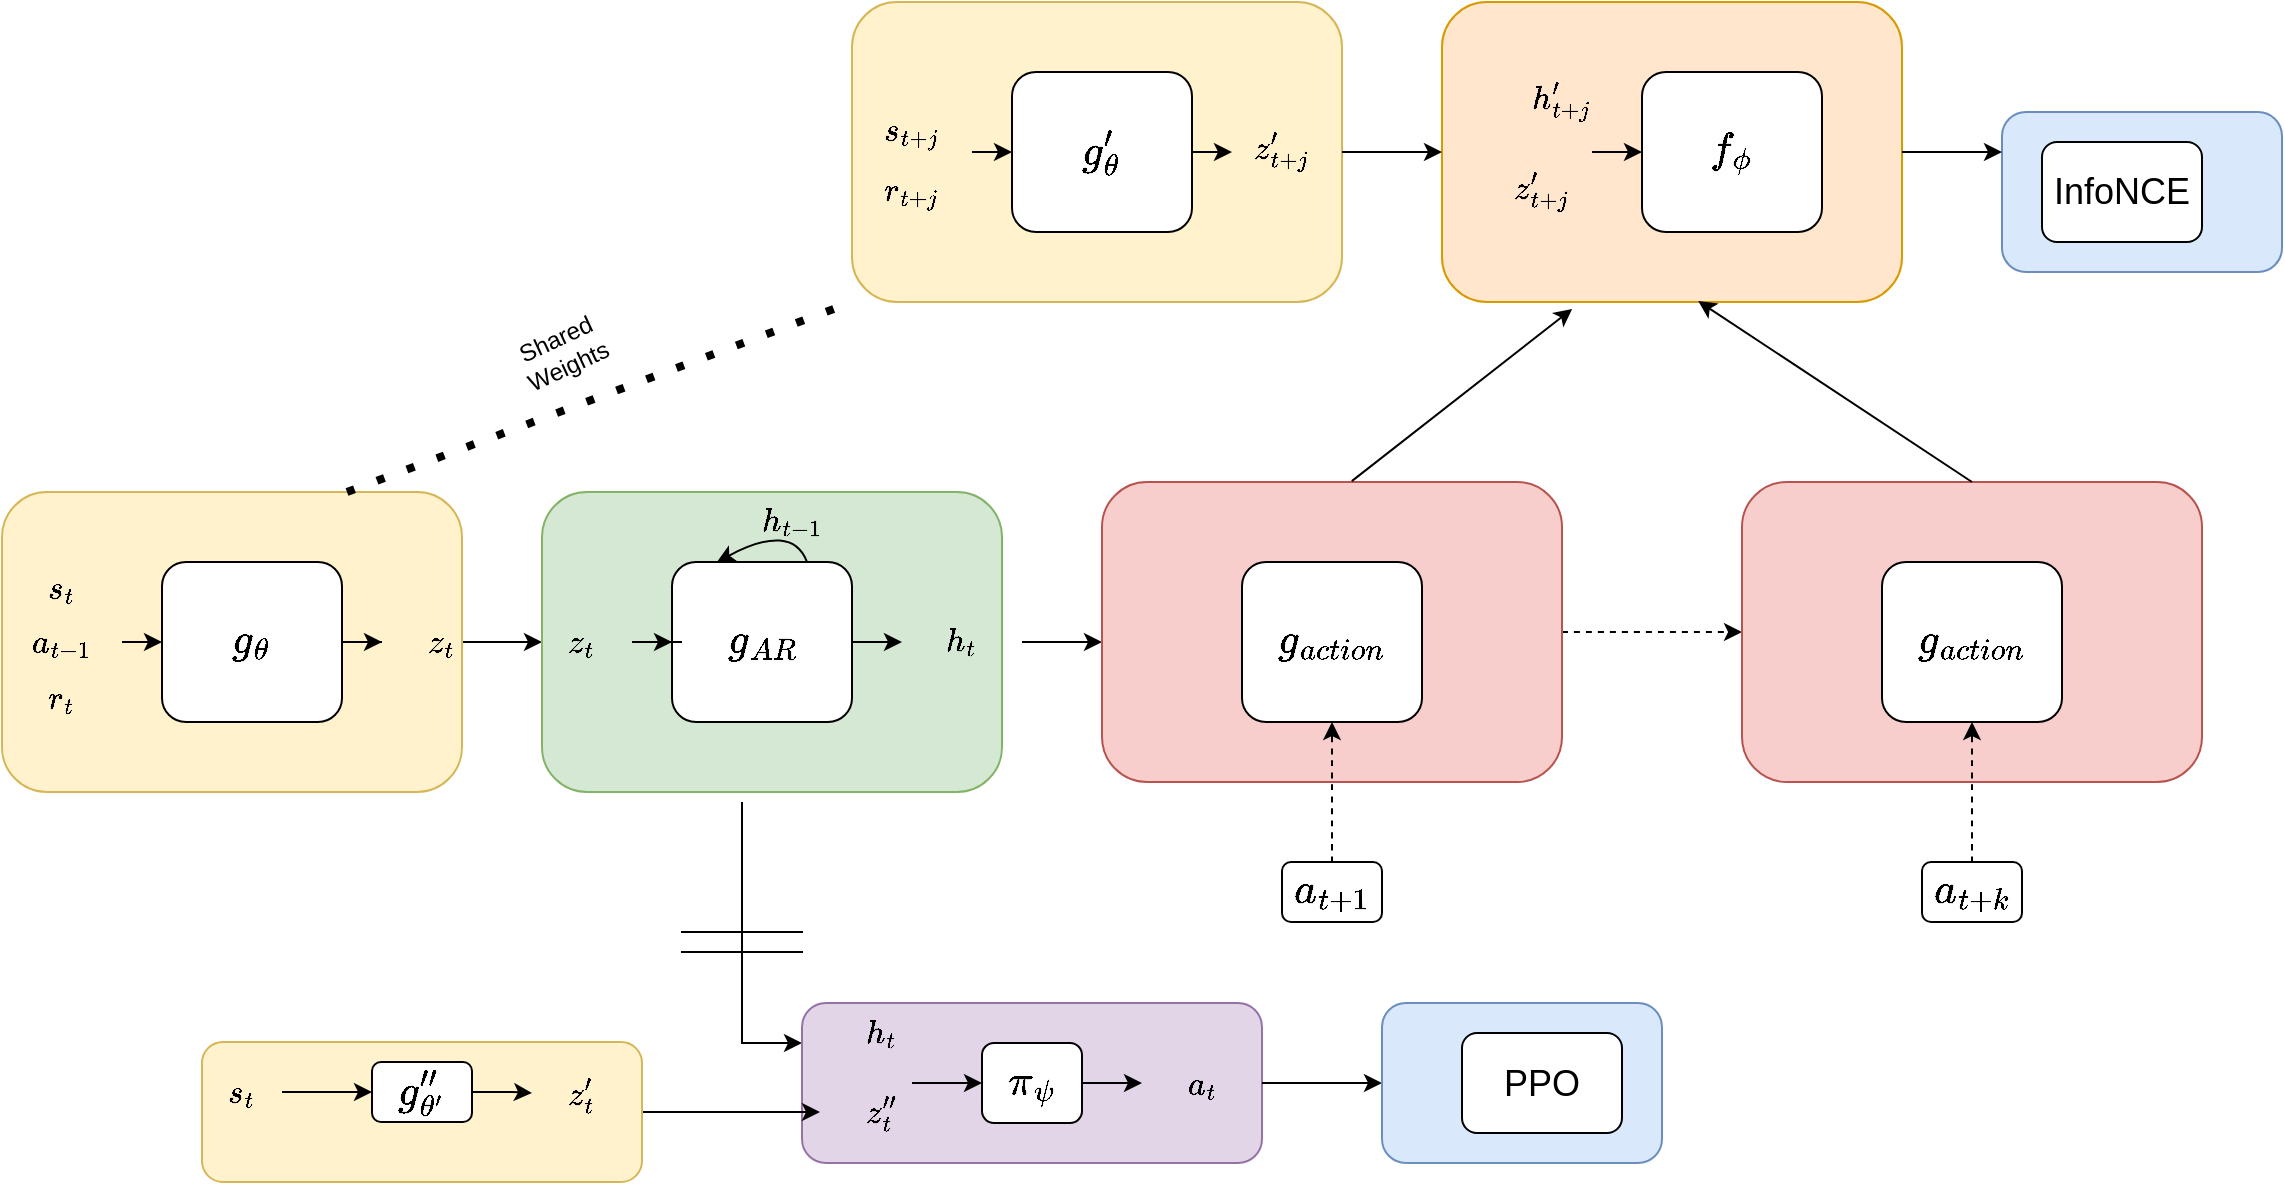 <mxfile version="20.5.2" type="device"><diagram id="CyMAxUkuOXghfvWhRen1" name="Page-1"><mxGraphModel dx="1796" dy="1723" grid="1" gridSize="10" guides="1" tooltips="1" connect="1" arrows="1" fold="1" page="1" pageScale="1" pageWidth="850" pageHeight="1100" math="1" shadow="0"><root><mxCell id="0"/><mxCell id="1" parent="0"/><mxCell id="mpurPStuYALhP6NV44CG-45" value="" style="edgeStyle=orthogonalEdgeStyle;rounded=0;orthogonalLoop=1;jettySize=auto;html=1;fontSize=14;strokeWidth=1;" parent="1" source="mpurPStuYALhP6NV44CG-2" target="mpurPStuYALhP6NV44CG-43" edge="1"><mxGeometry relative="1" as="geometry"/></mxCell><mxCell id="mpurPStuYALhP6NV44CG-2" value="" style="rounded=1;whiteSpace=wrap;html=1;fillColor=#fff2cc;strokeColor=#d6b656;" parent="1" vertex="1"><mxGeometry x="-100" y="215" width="230" height="150" as="geometry"/></mxCell><mxCell id="mpurPStuYALhP6NV44CG-42" value="" style="edgeStyle=orthogonalEdgeStyle;rounded=0;orthogonalLoop=1;jettySize=auto;html=1;fontSize=14;strokeWidth=1;" parent="1" source="mpurPStuYALhP6NV44CG-6" target="mpurPStuYALhP6NV44CG-41" edge="1"><mxGeometry relative="1" as="geometry"/></mxCell><mxCell id="mpurPStuYALhP6NV44CG-6" value="&lt;span style=&quot;font-size: 18px&quot;&gt;$$g_{\theta}$$&lt;/span&gt;" style="rounded=1;whiteSpace=wrap;html=1;fontSize=14;" parent="1" vertex="1"><mxGeometry x="-20" y="250" width="90" height="80" as="geometry"/></mxCell><mxCell id="mpurPStuYALhP6NV44CG-28" value="$$s_t$$" style="text;html=1;strokeColor=none;fillColor=none;align=center;verticalAlign=middle;whiteSpace=wrap;rounded=0;fontSize=14;" parent="1" vertex="1"><mxGeometry x="-100" y="247.5" width="60" height="30" as="geometry"/></mxCell><mxCell id="mpurPStuYALhP6NV44CG-32" value="$$a_{t-1}$$" style="text;html=1;strokeColor=none;fillColor=none;align=center;verticalAlign=middle;whiteSpace=wrap;rounded=0;fontSize=14;" parent="1" vertex="1"><mxGeometry x="-100" y="275" width="60" height="30" as="geometry"/></mxCell><mxCell id="mpurPStuYALhP6NV44CG-34" value="$$r_t$$" style="text;html=1;strokeColor=none;fillColor=none;align=center;verticalAlign=middle;whiteSpace=wrap;rounded=0;fontSize=14;" parent="1" vertex="1"><mxGeometry x="-100" y="302.5" width="60" height="30" as="geometry"/></mxCell><mxCell id="mpurPStuYALhP6NV44CG-40" value="" style="endArrow=classic;html=1;rounded=0;fontSize=14;strokeWidth=1;exitX=1;exitY=0.5;exitDx=0;exitDy=0;entryX=0;entryY=0.5;entryDx=0;entryDy=0;" parent="1" source="mpurPStuYALhP6NV44CG-32" target="mpurPStuYALhP6NV44CG-6" edge="1"><mxGeometry width="50" height="50" relative="1" as="geometry"><mxPoint x="110" y="340" as="sourcePoint"/><mxPoint x="160" y="290" as="targetPoint"/></mxGeometry></mxCell><mxCell id="mpurPStuYALhP6NV44CG-41" value="$$z_t$$" style="text;html=1;strokeColor=none;fillColor=none;align=center;verticalAlign=middle;whiteSpace=wrap;rounded=0;fontSize=14;" parent="1" vertex="1"><mxGeometry x="90" y="275" width="60" height="30" as="geometry"/></mxCell><mxCell id="mpurPStuYALhP6NV44CG-43" value="" style="rounded=1;whiteSpace=wrap;html=1;fillColor=#d5e8d4;strokeColor=#82b366;" parent="1" vertex="1"><mxGeometry x="170" y="215" width="230" height="150" as="geometry"/></mxCell><mxCell id="mpurPStuYALhP6NV44CG-63" value="" style="edgeStyle=orthogonalEdgeStyle;rounded=0;orthogonalLoop=1;jettySize=auto;html=1;fontSize=14;strokeWidth=1;" parent="1" source="mpurPStuYALhP6NV44CG-44" target="mpurPStuYALhP6NV44CG-62" edge="1"><mxGeometry relative="1" as="geometry"/></mxCell><mxCell id="mpurPStuYALhP6NV44CG-44" value="&lt;span style=&quot;font-size: 18px&quot;&gt;$$g_{AR}$$&lt;/span&gt;" style="rounded=1;whiteSpace=wrap;html=1;fontSize=14;" parent="1" vertex="1"><mxGeometry x="235" y="250" width="90" height="80" as="geometry"/></mxCell><mxCell id="mpurPStuYALhP6NV44CG-46" value="$$h_{t-1}$$" style="text;html=1;strokeColor=none;fillColor=none;align=center;verticalAlign=middle;whiteSpace=wrap;rounded=0;fontSize=14;" parent="1" vertex="1"><mxGeometry x="265" y="215" width="60" height="30" as="geometry"/></mxCell><mxCell id="mpurPStuYALhP6NV44CG-55" value="" style="curved=1;endArrow=classic;html=1;rounded=0;fontSize=14;strokeWidth=1;entryX=0.25;entryY=0;entryDx=0;entryDy=0;exitX=0.75;exitY=0;exitDx=0;exitDy=0;" parent="1" source="mpurPStuYALhP6NV44CG-44" target="mpurPStuYALhP6NV44CG-44" edge="1"><mxGeometry width="50" height="50" relative="1" as="geometry"><mxPoint x="320" y="190" as="sourcePoint"/><mxPoint x="390" y="250" as="targetPoint"/><Array as="points"><mxPoint x="295" y="230"/></Array></mxGeometry></mxCell><mxCell id="mpurPStuYALhP6NV44CG-60" value="" style="edgeStyle=orthogonalEdgeStyle;rounded=0;orthogonalLoop=1;jettySize=auto;html=1;fontSize=14;strokeWidth=1;" parent="1" source="mpurPStuYALhP6NV44CG-56" target="mpurPStuYALhP6NV44CG-44" edge="1"><mxGeometry relative="1" as="geometry"/></mxCell><mxCell id="mpurPStuYALhP6NV44CG-56" value="$$z_t$$" style="text;html=1;strokeColor=none;fillColor=none;align=center;verticalAlign=middle;whiteSpace=wrap;rounded=0;fontSize=14;" parent="1" vertex="1"><mxGeometry x="160" y="275" width="60" height="30" as="geometry"/></mxCell><mxCell id="mpurPStuYALhP6NV44CG-62" value="$$h_t$$" style="text;html=1;strokeColor=none;fillColor=none;align=center;verticalAlign=middle;whiteSpace=wrap;rounded=0;fontSize=14;" parent="1" vertex="1"><mxGeometry x="350" y="275" width="60" height="30" as="geometry"/></mxCell><mxCell id="mpurPStuYALhP6NV44CG-65" value="" style="rounded=1;whiteSpace=wrap;html=1;fillColor=#ffe6cc;strokeColor=#d79b00;" parent="1" vertex="1"><mxGeometry x="620" y="-30" width="230" height="150" as="geometry"/></mxCell><mxCell id="mpurPStuYALhP6NV44CG-66" value="&lt;span style=&quot;font-size: 18px&quot;&gt;$$f_{\phi}$$&lt;/span&gt;" style="rounded=1;whiteSpace=wrap;html=1;fontSize=14;" parent="1" vertex="1"><mxGeometry x="720" y="5" width="90" height="80" as="geometry"/></mxCell><mxCell id="mpurPStuYALhP6NV44CG-72" value="" style="endArrow=classic;html=1;rounded=0;fontSize=14;strokeWidth=1;entryX=0;entryY=0.5;entryDx=0;entryDy=0;exitX=0.75;exitY=0;exitDx=0;exitDy=0;" parent="1" target="mpurPStuYALhP6NV44CG-66" edge="1"><mxGeometry width="50" height="50" relative="1" as="geometry"><mxPoint x="695" y="45" as="sourcePoint"/><mxPoint x="840" y="387.5" as="targetPoint"/></mxGeometry></mxCell><mxCell id="mpurPStuYALhP6NV44CG-76" value="" style="endArrow=classic;html=1;rounded=0;fontSize=14;strokeWidth=1;" parent="1" source="mpurPStuYALhP6NV44CG-62" edge="1"><mxGeometry width="50" height="50" relative="1" as="geometry"><mxPoint x="340" y="450" as="sourcePoint"/><mxPoint x="450" y="290" as="targetPoint"/></mxGeometry></mxCell><mxCell id="mpurPStuYALhP6NV44CG-77" value="$$h'_{t+j}$$" style="text;html=1;strokeColor=none;fillColor=none;align=center;verticalAlign=middle;whiteSpace=wrap;rounded=0;fontSize=14;" parent="1" vertex="1"><mxGeometry x="650" y="5" width="60" height="30" as="geometry"/></mxCell><mxCell id="mpurPStuYALhP6NV44CG-80" value="" style="endArrow=classic;html=1;rounded=0;fontSize=14;strokeWidth=1;entryX=0;entryY=0.25;entryDx=0;entryDy=0;" parent="1" target="mpurPStuYALhP6NV44CG-81" edge="1"><mxGeometry width="50" height="50" relative="1" as="geometry"><mxPoint x="270" y="370" as="sourcePoint"/><mxPoint x="279.5" y="500.5" as="targetPoint"/><Array as="points"><mxPoint x="270" y="490.5"/></Array></mxGeometry></mxCell><mxCell id="mpurPStuYALhP6NV44CG-81" value="" style="rounded=1;whiteSpace=wrap;html=1;fillColor=#e1d5e7;strokeColor=#9673a6;" parent="1" vertex="1"><mxGeometry x="300" y="470.5" width="230" height="80" as="geometry"/></mxCell><mxCell id="mpurPStuYALhP6NV44CG-82" value="$$h_t$$" style="text;html=1;strokeColor=none;fillColor=none;align=center;verticalAlign=middle;whiteSpace=wrap;rounded=0;fontSize=14;" parent="1" vertex="1"><mxGeometry x="310" y="470.5" width="60" height="30" as="geometry"/></mxCell><mxCell id="mpurPStuYALhP6NV44CG-84" value="&lt;span style=&quot;font-size: 18px&quot;&gt;$$\pi_{\psi}$$&lt;/span&gt;" style="rounded=1;whiteSpace=wrap;html=1;fontSize=14;" parent="1" vertex="1"><mxGeometry x="390" y="490.5" width="50" height="40" as="geometry"/></mxCell><mxCell id="mpurPStuYALhP6NV44CG-85" value="" style="endArrow=classic;html=1;rounded=0;fontSize=14;strokeWidth=1;entryX=0;entryY=0.5;entryDx=0;entryDy=0;exitX=0.75;exitY=0;exitDx=0;exitDy=0;" parent="1" target="mpurPStuYALhP6NV44CG-84" edge="1"><mxGeometry width="50" height="50" relative="1" as="geometry"><mxPoint x="355" y="510.5" as="sourcePoint"/><mxPoint x="400" y="440.5" as="targetPoint"/></mxGeometry></mxCell><mxCell id="mpurPStuYALhP6NV44CG-87" value="" style="endArrow=classic;html=1;rounded=0;fontSize=14;strokeWidth=1;exitX=1;exitY=0.5;exitDx=0;exitDy=0;" parent="1" source="mpurPStuYALhP6NV44CG-84" target="mpurPStuYALhP6NV44CG-88" edge="1"><mxGeometry width="50" height="50" relative="1" as="geometry"><mxPoint x="350" y="490.5" as="sourcePoint"/><mxPoint x="400" y="440.5" as="targetPoint"/></mxGeometry></mxCell><mxCell id="JK97eY6NiYsTCPdE41dG-1" value="" style="edgeStyle=orthogonalEdgeStyle;rounded=0;orthogonalLoop=1;jettySize=auto;html=1;strokeColor=#000000;strokeWidth=1;startArrow=none;startFill=0;endArrow=classic;endFill=1;endSize=6;sourcePerimeterSpacing=0;targetPerimeterSpacing=6;entryX=0;entryY=0.5;entryDx=0;entryDy=0;" parent="1" source="mpurPStuYALhP6NV44CG-88" target="-sevdbs2yATgrQU1hSfv-15" edge="1"><mxGeometry relative="1" as="geometry"/></mxCell><mxCell id="mpurPStuYALhP6NV44CG-88" value="$$a_t$$" style="text;html=1;strokeColor=none;fillColor=none;align=center;verticalAlign=middle;whiteSpace=wrap;rounded=0;fontSize=14;" parent="1" vertex="1"><mxGeometry x="470" y="495.5" width="60" height="30" as="geometry"/></mxCell><mxCell id="m1xeh_JDyxLqpDLXVklA-14" value="" style="edgeStyle=orthogonalEdgeStyle;curved=1;orthogonalLoop=1;jettySize=auto;html=1;dashed=1;" parent="1" source="m1xeh_JDyxLqpDLXVklA-1" target="m1xeh_JDyxLqpDLXVklA-13" edge="1"><mxGeometry relative="1" as="geometry"/></mxCell><mxCell id="m1xeh_JDyxLqpDLXVklA-1" value="" style="rounded=1;whiteSpace=wrap;html=1;fillColor=#f8cecc;strokeColor=#b85450;" parent="1" vertex="1"><mxGeometry x="450" y="210" width="230" height="150" as="geometry"/></mxCell><mxCell id="m1xeh_JDyxLqpDLXVklA-3" value="&lt;span style=&quot;font-size: 18px&quot;&gt;$$g_{action}$$&lt;/span&gt;" style="rounded=1;whiteSpace=wrap;html=1;fontSize=14;" parent="1" vertex="1"><mxGeometry x="520" y="250" width="90" height="80" as="geometry"/></mxCell><mxCell id="m1xeh_JDyxLqpDLXVklA-13" value="" style="rounded=1;whiteSpace=wrap;html=1;fillColor=#f8cecc;strokeColor=#b85450;" parent="1" vertex="1"><mxGeometry x="770" y="210" width="230" height="150" as="geometry"/></mxCell><mxCell id="m1xeh_JDyxLqpDLXVklA-16" value="&lt;span style=&quot;font-size: 18px&quot;&gt;$$g_{action}$$&lt;/span&gt;" style="rounded=1;whiteSpace=wrap;html=1;fontSize=14;" parent="1" vertex="1"><mxGeometry x="840" y="250" width="90" height="80" as="geometry"/></mxCell><mxCell id="m1xeh_JDyxLqpDLXVklA-18" value="" style="edgeStyle=orthogonalEdgeStyle;curved=1;orthogonalLoop=1;jettySize=auto;html=1;dashed=1;" parent="1" source="m1xeh_JDyxLqpDLXVklA-17" target="m1xeh_JDyxLqpDLXVklA-3" edge="1"><mxGeometry relative="1" as="geometry"/></mxCell><mxCell id="m1xeh_JDyxLqpDLXVklA-17" value="&lt;span style=&quot;font-size: 18px;&quot;&gt;$$a_{t+1}$$&lt;/span&gt;" style="rounded=1;whiteSpace=wrap;html=1;fontSize=14;" parent="1" vertex="1"><mxGeometry x="540" y="400" width="50" height="30" as="geometry"/></mxCell><mxCell id="m1xeh_JDyxLqpDLXVklA-20" value="" style="edgeStyle=orthogonalEdgeStyle;curved=1;orthogonalLoop=1;jettySize=auto;html=1;dashed=1;" parent="1" source="m1xeh_JDyxLqpDLXVklA-19" target="m1xeh_JDyxLqpDLXVklA-16" edge="1"><mxGeometry relative="1" as="geometry"/></mxCell><mxCell id="m1xeh_JDyxLqpDLXVklA-19" value="&lt;span style=&quot;font-size: 18px;&quot;&gt;$$a_{t+k}$$&lt;/span&gt;" style="rounded=1;whiteSpace=wrap;html=1;fontSize=14;" parent="1" vertex="1"><mxGeometry x="860" y="400" width="50" height="30" as="geometry"/></mxCell><mxCell id="m1xeh_JDyxLqpDLXVklA-21" value="" style="endArrow=classic;html=1;rounded=0;fontSize=14;strokeWidth=1;exitX=0.543;exitY=-0.003;exitDx=0;exitDy=0;exitPerimeter=0;entryX=0.283;entryY=1.023;entryDx=0;entryDy=0;entryPerimeter=0;" parent="1" source="m1xeh_JDyxLqpDLXVklA-1" target="mpurPStuYALhP6NV44CG-65" edge="1"><mxGeometry width="50" height="50" relative="1" as="geometry"><mxPoint x="580" y="190" as="sourcePoint"/><mxPoint x="460" y="300" as="targetPoint"/></mxGeometry></mxCell><mxCell id="m1xeh_JDyxLqpDLXVklA-22" value="" style="endArrow=classic;html=1;rounded=0;fontSize=14;strokeWidth=1;exitX=0.5;exitY=0;exitDx=0;exitDy=0;entryX=0.557;entryY=0.997;entryDx=0;entryDy=0;entryPerimeter=0;" parent="1" source="m1xeh_JDyxLqpDLXVklA-13" target="mpurPStuYALhP6NV44CG-65" edge="1"><mxGeometry width="50" height="50" relative="1" as="geometry"><mxPoint x="584.89" y="219.55" as="sourcePoint"/><mxPoint x="672.024" y="130" as="targetPoint"/></mxGeometry></mxCell><mxCell id="m1xeh_JDyxLqpDLXVklA-24" value="" style="rounded=1;whiteSpace=wrap;html=1;fillColor=#fff2cc;strokeColor=#d6b656;" parent="1" vertex="1"><mxGeometry x="325" y="-30" width="245" height="150" as="geometry"/></mxCell><mxCell id="m1xeh_JDyxLqpDLXVklA-25" value="" style="edgeStyle=orthogonalEdgeStyle;rounded=0;orthogonalLoop=1;jettySize=auto;html=1;fontSize=14;strokeWidth=1;" parent="1" source="m1xeh_JDyxLqpDLXVklA-26" edge="1"><mxGeometry relative="1" as="geometry"><mxPoint x="515" y="45" as="targetPoint"/></mxGeometry></mxCell><mxCell id="m1xeh_JDyxLqpDLXVklA-26" value="&lt;span style=&quot;font-size: 18px&quot;&gt;$$g'_{\theta}$$&lt;/span&gt;" style="rounded=1;whiteSpace=wrap;html=1;fontSize=14;" parent="1" vertex="1"><mxGeometry x="405" y="5" width="90" height="80" as="geometry"/></mxCell><mxCell id="m1xeh_JDyxLqpDLXVklA-27" value="$$s_{t+j}$$" style="text;html=1;strokeColor=none;fillColor=none;align=center;verticalAlign=middle;whiteSpace=wrap;rounded=0;fontSize=14;" parent="1" vertex="1"><mxGeometry x="325" y="20" width="60" height="30" as="geometry"/></mxCell><mxCell id="m1xeh_JDyxLqpDLXVklA-29" value="$$r_{t+j}$$" style="text;html=1;strokeColor=none;fillColor=none;align=center;verticalAlign=middle;whiteSpace=wrap;rounded=0;fontSize=14;" parent="1" vertex="1"><mxGeometry x="325" y="50" width="60" height="30" as="geometry"/></mxCell><mxCell id="m1xeh_JDyxLqpDLXVklA-30" value="" style="endArrow=classic;html=1;rounded=0;fontSize=14;strokeWidth=1;exitX=1;exitY=0.5;exitDx=0;exitDy=0;entryX=0;entryY=0.5;entryDx=0;entryDy=0;" parent="1" target="m1xeh_JDyxLqpDLXVklA-26" edge="1"><mxGeometry width="50" height="50" relative="1" as="geometry"><mxPoint x="385" y="45" as="sourcePoint"/><mxPoint x="585" y="45" as="targetPoint"/></mxGeometry></mxCell><mxCell id="m1xeh_JDyxLqpDLXVklA-31" value="$$z'_{t+j}$$" style="text;html=1;strokeColor=none;fillColor=none;align=center;verticalAlign=middle;whiteSpace=wrap;rounded=0;fontSize=14;" parent="1" vertex="1"><mxGeometry x="510" y="30" width="60" height="30" as="geometry"/></mxCell><mxCell id="m1xeh_JDyxLqpDLXVklA-32" value="$$z'_{t+j}$$" style="text;html=1;strokeColor=none;fillColor=none;align=center;verticalAlign=middle;whiteSpace=wrap;rounded=0;fontSize=14;" parent="1" vertex="1"><mxGeometry x="640" y="50" width="60" height="30" as="geometry"/></mxCell><mxCell id="m1xeh_JDyxLqpDLXVklA-38" value="" style="endArrow=classic;html=1;rounded=0;exitX=1;exitY=0.5;exitDx=0;exitDy=0;entryX=0;entryY=0.5;entryDx=0;entryDy=0;" parent="1" source="m1xeh_JDyxLqpDLXVklA-31" target="mpurPStuYALhP6NV44CG-65" edge="1"><mxGeometry width="50" height="50" relative="1" as="geometry"><mxPoint x="590" y="50" as="sourcePoint"/><mxPoint x="550" y="140" as="targetPoint"/></mxGeometry></mxCell><mxCell id="-sevdbs2yATgrQU1hSfv-1" value="" style="endArrow=none;dashed=1;html=1;dashPattern=1 3;strokeWidth=4;rounded=0;strokeColor=#000000;exitX=0.75;exitY=0;exitDx=0;exitDy=0;entryX=0;entryY=1;entryDx=0;entryDy=0;" parent="1" source="mpurPStuYALhP6NV44CG-2" target="m1xeh_JDyxLqpDLXVklA-24" edge="1"><mxGeometry width="50" height="50" relative="1" as="geometry"><mxPoint x="300" y="180" as="sourcePoint"/><mxPoint x="350" y="130" as="targetPoint"/></mxGeometry></mxCell><mxCell id="-sevdbs2yATgrQU1hSfv-2" value="" style="rounded=1;whiteSpace=wrap;html=1;fillColor=#dae8fc;strokeColor=#6c8ebf;" parent="1" vertex="1"><mxGeometry x="900" y="25" width="140" height="80" as="geometry"/></mxCell><mxCell id="-sevdbs2yATgrQU1hSfv-3" value="&lt;span style=&quot;font-size: 18px&quot;&gt;InfoNCE&lt;br&gt;&lt;/span&gt;" style="rounded=1;whiteSpace=wrap;html=1;fontSize=14;" parent="1" vertex="1"><mxGeometry x="920" y="40" width="80" height="50" as="geometry"/></mxCell><mxCell id="-sevdbs2yATgrQU1hSfv-7" value="" style="endArrow=classic;html=1;rounded=0;strokeColor=#000000;strokeWidth=1;entryX=0;entryY=0.25;entryDx=0;entryDy=0;exitX=1;exitY=0.5;exitDx=0;exitDy=0;" parent="1" source="mpurPStuYALhP6NV44CG-65" target="-sevdbs2yATgrQU1hSfv-2" edge="1"><mxGeometry width="50" height="50" relative="1" as="geometry"><mxPoint x="850" y="35" as="sourcePoint"/><mxPoint x="900" y="-15" as="targetPoint"/></mxGeometry></mxCell><mxCell id="-sevdbs2yATgrQU1hSfv-8" value="" style="endArrow=classic;html=1;rounded=0;strokeColor=none;strokeWidth=1;exitX=0;exitY=0.75;exitDx=0;exitDy=0;entryX=0.996;entryY=0.64;entryDx=0;entryDy=0;entryPerimeter=0;" parent="1" source="-sevdbs2yATgrQU1hSfv-2" target="mpurPStuYALhP6NV44CG-65" edge="1"><mxGeometry width="50" height="50" relative="1" as="geometry"><mxPoint x="630" y="180" as="sourcePoint"/><mxPoint x="680" y="130" as="targetPoint"/></mxGeometry></mxCell><mxCell id="-sevdbs2yATgrQU1hSfv-15" value="" style="rounded=1;whiteSpace=wrap;html=1;fillColor=#dae8fc;strokeColor=#6c8ebf;" parent="1" vertex="1"><mxGeometry x="590" y="470.5" width="140" height="80" as="geometry"/></mxCell><mxCell id="-sevdbs2yATgrQU1hSfv-16" value="&lt;span style=&quot;font-size: 18px&quot;&gt;PPO&lt;br&gt;&lt;/span&gt;" style="rounded=1;whiteSpace=wrap;html=1;fontSize=14;" parent="1" vertex="1"><mxGeometry x="630" y="485.5" width="80" height="50" as="geometry"/></mxCell><mxCell id="goZNe5S8_ChnWOg3zVxt-1" value="" style="shape=partialRectangle;whiteSpace=wrap;html=1;top=0;bottom=0;fillColor=none;strokeColor=default;rotation=90;" parent="1" vertex="1"><mxGeometry x="265" y="410" width="10" height="60" as="geometry"/></mxCell><mxCell id="JK97eY6NiYsTCPdE41dG-2" value="Shared Weights" style="text;html=1;strokeColor=none;fillColor=none;align=center;verticalAlign=middle;whiteSpace=wrap;rounded=0;rotation=-25;" parent="1" vertex="1"><mxGeometry x="150" y="130" width="60" height="30" as="geometry"/></mxCell><mxCell id="sAznQntV1rDo8xua4Ghf-10" value="" style="edgeStyle=orthogonalEdgeStyle;rounded=0;orthogonalLoop=1;jettySize=auto;html=1;strokeColor=#000000;strokeWidth=1;startArrow=none;startFill=0;endArrow=classic;endFill=1;endSize=6;sourcePerimeterSpacing=0;targetPerimeterSpacing=6;" edge="1" parent="1" source="sAznQntV1rDo8xua4Ghf-1" target="sAznQntV1rDo8xua4Ghf-8"><mxGeometry relative="1" as="geometry"/></mxCell><mxCell id="sAznQntV1rDo8xua4Ghf-1" value="" style="rounded=1;whiteSpace=wrap;html=1;fillColor=#fff2cc;strokeColor=#d6b656;" vertex="1" parent="1"><mxGeometry y="490" width="220" height="70" as="geometry"/></mxCell><mxCell id="sAznQntV1rDo8xua4Ghf-2" value="" style="edgeStyle=orthogonalEdgeStyle;rounded=0;orthogonalLoop=1;jettySize=auto;html=1;strokeColor=#000000;strokeWidth=1;" edge="1" parent="1" source="sAznQntV1rDo8xua4Ghf-3" target="sAznQntV1rDo8xua4Ghf-7"><mxGeometry relative="1" as="geometry"/></mxCell><mxCell id="sAznQntV1rDo8xua4Ghf-3" value="&lt;span style=&quot;font-size: 18px&quot;&gt;$$g''_{\theta'}$$&lt;/span&gt;" style="rounded=1;whiteSpace=wrap;html=1;fontSize=14;" vertex="1" parent="1"><mxGeometry x="85" y="500" width="50" height="30" as="geometry"/></mxCell><mxCell id="sAznQntV1rDo8xua4Ghf-4" value="" style="edgeStyle=orthogonalEdgeStyle;rounded=0;orthogonalLoop=1;jettySize=auto;html=1;strokeColor=#000000;strokeWidth=1;" edge="1" parent="1" source="sAznQntV1rDo8xua4Ghf-5" target="sAznQntV1rDo8xua4Ghf-3"><mxGeometry relative="1" as="geometry"/></mxCell><mxCell id="sAznQntV1rDo8xua4Ghf-5" value="$$s_t$$" style="text;html=1;strokeColor=none;fillColor=none;align=center;verticalAlign=middle;whiteSpace=wrap;rounded=0;fontSize=14;" vertex="1" parent="1"><mxGeometry y="500" width="40" height="30" as="geometry"/></mxCell><mxCell id="sAznQntV1rDo8xua4Ghf-7" value="$$z'_t$$" style="text;html=1;strokeColor=none;fillColor=none;align=center;verticalAlign=middle;whiteSpace=wrap;rounded=0;fontSize=14;" vertex="1" parent="1"><mxGeometry x="165" y="500.5" width="50" height="30" as="geometry"/></mxCell><mxCell id="sAznQntV1rDo8xua4Ghf-8" value="$$z''_t$$" style="text;html=1;strokeColor=none;fillColor=none;align=center;verticalAlign=middle;whiteSpace=wrap;rounded=0;fontSize=14;" vertex="1" parent="1"><mxGeometry x="315" y="510" width="50" height="30" as="geometry"/></mxCell></root></mxGraphModel></diagram></mxfile>